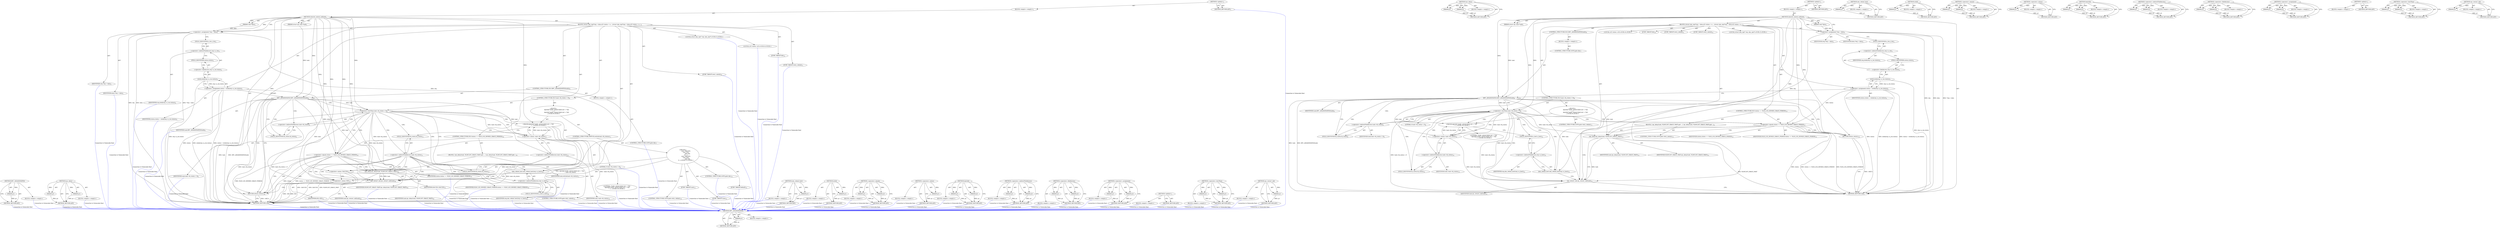 digraph "rpc_restart_call" {
vulnerable_109 [label=<(METHOD,RPC_ASSASSINATED)>];
vulnerable_110 [label=<(PARAM,p1)>];
vulnerable_111 [label=<(BLOCK,&lt;empty&gt;,&lt;empty&gt;)>];
vulnerable_112 [label=<(METHOD_RETURN,ANY)>];
vulnerable_132 [label=<(METHOD,rpc_delay)>];
vulnerable_133 [label=<(PARAM,p1)>];
vulnerable_134 [label=<(PARAM,p2)>];
vulnerable_135 [label=<(BLOCK,&lt;empty&gt;,&lt;empty&gt;)>];
vulnerable_136 [label=<(METHOD_RETURN,ANY)>];
vulnerable_6 [label=<(METHOD,&lt;global&gt;)<SUB>1</SUB>>];
vulnerable_7 [label=<(BLOCK,&lt;empty&gt;,&lt;empty&gt;)<SUB>1</SUB>>];
vulnerable_8 [label=<(METHOD,nlmclnt_unlock_callback)<SUB>1</SUB>>];
vulnerable_9 [label=<(PARAM,struct rpc_task *task)<SUB>1</SUB>>];
vulnerable_10 [label=<(PARAM,void *data)<SUB>1</SUB>>];
vulnerable_11 [label=<(BLOCK,{
	struct nlm_rqst	*req = data;
	u32 status = n...,{
	struct nlm_rqst	*req = data;
	u32 status = n...)<SUB>2</SUB>>];
vulnerable_12 [label="<(LOCAL,struct nlm_rqst* req: nlm_rqst*)<SUB>3</SUB>>"];
vulnerable_13 [label=<(&lt;operator&gt;.assignment,*req = data)<SUB>3</SUB>>];
vulnerable_14 [label=<(IDENTIFIER,req,*req = data)<SUB>3</SUB>>];
vulnerable_15 [label=<(IDENTIFIER,data,*req = data)<SUB>3</SUB>>];
vulnerable_16 [label="<(LOCAL,u32 status: u32)<SUB>4</SUB>>"];
vulnerable_17 [label=<(&lt;operator&gt;.assignment,status = ntohl(req-&gt;a_res.status))<SUB>4</SUB>>];
vulnerable_18 [label=<(IDENTIFIER,status,status = ntohl(req-&gt;a_res.status))<SUB>4</SUB>>];
vulnerable_19 [label=<(ntohl,ntohl(req-&gt;a_res.status))<SUB>4</SUB>>];
vulnerable_20 [label=<(&lt;operator&gt;.fieldAccess,req-&gt;a_res.status)<SUB>4</SUB>>];
vulnerable_21 [label=<(&lt;operator&gt;.indirectFieldAccess,req-&gt;a_res)<SUB>4</SUB>>];
vulnerable_22 [label=<(IDENTIFIER,req,ntohl(req-&gt;a_res.status))<SUB>4</SUB>>];
vulnerable_23 [label=<(FIELD_IDENTIFIER,a_res,a_res)<SUB>4</SUB>>];
vulnerable_24 [label=<(FIELD_IDENTIFIER,status,status)<SUB>4</SUB>>];
vulnerable_25 [label=<(CONTROL_STRUCTURE,IF,if (RPC_ASSASSINATED(task)))<SUB>6</SUB>>];
vulnerable_26 [label=<(RPC_ASSASSINATED,RPC_ASSASSINATED(task))<SUB>6</SUB>>];
vulnerable_27 [label=<(IDENTIFIER,task,RPC_ASSASSINATED(task))<SUB>6</SUB>>];
vulnerable_28 [label=<(BLOCK,&lt;empty&gt;,&lt;empty&gt;)<SUB>7</SUB>>];
vulnerable_29 [label=<(CONTROL_STRUCTURE,GOTO,goto die;)<SUB>7</SUB>>];
vulnerable_30 [label=<(CONTROL_STRUCTURE,IF,if (task-&gt;tk_status &lt; 0))<SUB>9</SUB>>];
vulnerable_31 [label=<(&lt;operator&gt;.lessThan,task-&gt;tk_status &lt; 0)<SUB>9</SUB>>];
vulnerable_32 [label=<(&lt;operator&gt;.indirectFieldAccess,task-&gt;tk_status)<SUB>9</SUB>>];
vulnerable_33 [label=<(IDENTIFIER,task,task-&gt;tk_status &lt; 0)<SUB>9</SUB>>];
vulnerable_34 [label=<(FIELD_IDENTIFIER,tk_status,tk_status)<SUB>9</SUB>>];
vulnerable_35 [label=<(LITERAL,0,task-&gt;tk_status &lt; 0)<SUB>9</SUB>>];
vulnerable_36 [label="<(BLOCK,{
 		dprintk(&quot;lockd: unlock failed (err = %d)\n...,{
 		dprintk(&quot;lockd: unlock failed (err = %d)\n...)<SUB>9</SUB>>"];
vulnerable_37 [label="<(dprintk,dprintk(&quot;lockd: unlock failed (err = %d)\n&quot;, -t...)<SUB>10</SUB>>"];
vulnerable_38 [label="<(LITERAL,&quot;lockd: unlock failed (err = %d)\n&quot;,dprintk(&quot;lockd: unlock failed (err = %d)\n&quot;, -t...)<SUB>10</SUB>>"];
vulnerable_39 [label=<(&lt;operator&gt;.minus,-task-&gt;tk_status)<SUB>10</SUB>>];
vulnerable_40 [label=<(&lt;operator&gt;.indirectFieldAccess,task-&gt;tk_status)<SUB>10</SUB>>];
vulnerable_41 [label=<(IDENTIFIER,task,-task-&gt;tk_status)<SUB>10</SUB>>];
vulnerable_42 [label=<(FIELD_IDENTIFIER,tk_status,tk_status)<SUB>10</SUB>>];
vulnerable_43 [label=<(CONTROL_STRUCTURE,GOTO,goto retry_rebind;)<SUB>11</SUB>>];
vulnerable_44 [label=<(CONTROL_STRUCTURE,IF,if (status == NLM_LCK_DENIED_GRACE_PERIOD))<SUB>13</SUB>>];
vulnerable_45 [label=<(&lt;operator&gt;.equals,status == NLM_LCK_DENIED_GRACE_PERIOD)<SUB>13</SUB>>];
vulnerable_46 [label=<(IDENTIFIER,status,status == NLM_LCK_DENIED_GRACE_PERIOD)<SUB>13</SUB>>];
vulnerable_47 [label=<(IDENTIFIER,NLM_LCK_DENIED_GRACE_PERIOD,status == NLM_LCK_DENIED_GRACE_PERIOD)<SUB>13</SUB>>];
vulnerable_48 [label=<(BLOCK,{
 		rpc_delay(task, NLMCLNT_GRACE_WAIT);
		got...,{
 		rpc_delay(task, NLMCLNT_GRACE_WAIT);
		got...)<SUB>13</SUB>>];
vulnerable_49 [label=<(rpc_delay,rpc_delay(task, NLMCLNT_GRACE_WAIT))<SUB>14</SUB>>];
vulnerable_50 [label=<(IDENTIFIER,task,rpc_delay(task, NLMCLNT_GRACE_WAIT))<SUB>14</SUB>>];
vulnerable_51 [label=<(IDENTIFIER,NLMCLNT_GRACE_WAIT,rpc_delay(task, NLMCLNT_GRACE_WAIT))<SUB>14</SUB>>];
vulnerable_52 [label=<(CONTROL_STRUCTURE,GOTO,goto retry_unlock;)<SUB>15</SUB>>];
vulnerable_53 [label=<(JUMP_TARGET,die)<SUB>19</SUB>>];
vulnerable_54 [label=<(RETURN,return;,return;)<SUB>20</SUB>>];
vulnerable_55 [label=<(JUMP_TARGET,retry_rebind)<SUB>21</SUB>>];
vulnerable_56 [label=<(nlm_rebind_host,nlm_rebind_host(req-&gt;a_host))<SUB>22</SUB>>];
vulnerable_57 [label=<(&lt;operator&gt;.indirectFieldAccess,req-&gt;a_host)<SUB>22</SUB>>];
vulnerable_58 [label=<(IDENTIFIER,req,nlm_rebind_host(req-&gt;a_host))<SUB>22</SUB>>];
vulnerable_59 [label=<(FIELD_IDENTIFIER,a_host,a_host)<SUB>22</SUB>>];
vulnerable_60 [label=<(JUMP_TARGET,retry_unlock)<SUB>23</SUB>>];
vulnerable_61 [label=<(rpc_restart_call,rpc_restart_call(task))<SUB>24</SUB>>];
vulnerable_62 [label=<(IDENTIFIER,task,rpc_restart_call(task))<SUB>24</SUB>>];
vulnerable_63 [label=<(METHOD_RETURN,void)<SUB>1</SUB>>];
vulnerable_65 [label=<(METHOD_RETURN,ANY)<SUB>1</SUB>>];
vulnerable_137 [label=<(METHOD,nlm_rebind_host)>];
vulnerable_138 [label=<(PARAM,p1)>];
vulnerable_139 [label=<(BLOCK,&lt;empty&gt;,&lt;empty&gt;)>];
vulnerable_140 [label=<(METHOD_RETURN,ANY)>];
vulnerable_95 [label=<(METHOD,ntohl)>];
vulnerable_96 [label=<(PARAM,p1)>];
vulnerable_97 [label=<(BLOCK,&lt;empty&gt;,&lt;empty&gt;)>];
vulnerable_98 [label=<(METHOD_RETURN,ANY)>];
vulnerable_127 [label=<(METHOD,&lt;operator&gt;.equals)>];
vulnerable_128 [label=<(PARAM,p1)>];
vulnerable_129 [label=<(PARAM,p2)>];
vulnerable_130 [label=<(BLOCK,&lt;empty&gt;,&lt;empty&gt;)>];
vulnerable_131 [label=<(METHOD_RETURN,ANY)>];
vulnerable_123 [label=<(METHOD,&lt;operator&gt;.minus)>];
vulnerable_124 [label=<(PARAM,p1)>];
vulnerable_125 [label=<(BLOCK,&lt;empty&gt;,&lt;empty&gt;)>];
vulnerable_126 [label=<(METHOD_RETURN,ANY)>];
vulnerable_118 [label=<(METHOD,dprintk)>];
vulnerable_119 [label=<(PARAM,p1)>];
vulnerable_120 [label=<(PARAM,p2)>];
vulnerable_121 [label=<(BLOCK,&lt;empty&gt;,&lt;empty&gt;)>];
vulnerable_122 [label=<(METHOD_RETURN,ANY)>];
vulnerable_104 [label=<(METHOD,&lt;operator&gt;.indirectFieldAccess)>];
vulnerable_105 [label=<(PARAM,p1)>];
vulnerable_106 [label=<(PARAM,p2)>];
vulnerable_107 [label=<(BLOCK,&lt;empty&gt;,&lt;empty&gt;)>];
vulnerable_108 [label=<(METHOD_RETURN,ANY)>];
vulnerable_99 [label=<(METHOD,&lt;operator&gt;.fieldAccess)>];
vulnerable_100 [label=<(PARAM,p1)>];
vulnerable_101 [label=<(PARAM,p2)>];
vulnerable_102 [label=<(BLOCK,&lt;empty&gt;,&lt;empty&gt;)>];
vulnerable_103 [label=<(METHOD_RETURN,ANY)>];
vulnerable_90 [label=<(METHOD,&lt;operator&gt;.assignment)>];
vulnerable_91 [label=<(PARAM,p1)>];
vulnerable_92 [label=<(PARAM,p2)>];
vulnerable_93 [label=<(BLOCK,&lt;empty&gt;,&lt;empty&gt;)>];
vulnerable_94 [label=<(METHOD_RETURN,ANY)>];
vulnerable_84 [label=<(METHOD,&lt;global&gt;)<SUB>1</SUB>>];
vulnerable_85 [label=<(BLOCK,&lt;empty&gt;,&lt;empty&gt;)>];
vulnerable_86 [label=<(METHOD_RETURN,ANY)>];
vulnerable_113 [label=<(METHOD,&lt;operator&gt;.lessThan)>];
vulnerable_114 [label=<(PARAM,p1)>];
vulnerable_115 [label=<(PARAM,p2)>];
vulnerable_116 [label=<(BLOCK,&lt;empty&gt;,&lt;empty&gt;)>];
vulnerable_117 [label=<(METHOD_RETURN,ANY)>];
vulnerable_141 [label=<(METHOD,rpc_restart_call)>];
vulnerable_142 [label=<(PARAM,p1)>];
vulnerable_143 [label=<(BLOCK,&lt;empty&gt;,&lt;empty&gt;)>];
vulnerable_144 [label=<(METHOD_RETURN,ANY)>];
fixed_122 [label=<(METHOD,RPC_ASSASSINATED)>];
fixed_123 [label=<(PARAM,p1)>];
fixed_124 [label=<(BLOCK,&lt;empty&gt;,&lt;empty&gt;)>];
fixed_125 [label=<(METHOD_RETURN,ANY)>];
fixed_145 [label=<(METHOD,rpc_delay)>];
fixed_146 [label=<(PARAM,p1)>];
fixed_147 [label=<(PARAM,p2)>];
fixed_148 [label=<(BLOCK,&lt;empty&gt;,&lt;empty&gt;)>];
fixed_149 [label=<(METHOD_RETURN,ANY)>];
fixed_6 [label=<(METHOD,&lt;global&gt;)<SUB>1</SUB>>];
fixed_7 [label=<(BLOCK,&lt;empty&gt;,&lt;empty&gt;)<SUB>1</SUB>>];
fixed_8 [label=<(METHOD,nlmclnt_unlock_callback)<SUB>1</SUB>>];
fixed_9 [label=<(PARAM,struct rpc_task *task)<SUB>1</SUB>>];
fixed_10 [label=<(PARAM,void *data)<SUB>1</SUB>>];
fixed_11 [label=<(BLOCK,{
	struct nlm_rqst	*req = data;
	u32 status = n...,{
	struct nlm_rqst	*req = data;
	u32 status = n...)<SUB>2</SUB>>];
fixed_12 [label="<(LOCAL,struct nlm_rqst* req: nlm_rqst*)<SUB>3</SUB>>"];
fixed_13 [label=<(&lt;operator&gt;.assignment,*req = data)<SUB>3</SUB>>];
fixed_14 [label=<(IDENTIFIER,req,*req = data)<SUB>3</SUB>>];
fixed_15 [label=<(IDENTIFIER,data,*req = data)<SUB>3</SUB>>];
fixed_16 [label="<(LOCAL,u32 status: u32)<SUB>4</SUB>>"];
fixed_17 [label=<(&lt;operator&gt;.assignment,status = ntohl(req-&gt;a_res.status))<SUB>4</SUB>>];
fixed_18 [label=<(IDENTIFIER,status,status = ntohl(req-&gt;a_res.status))<SUB>4</SUB>>];
fixed_19 [label=<(ntohl,ntohl(req-&gt;a_res.status))<SUB>4</SUB>>];
fixed_20 [label=<(&lt;operator&gt;.fieldAccess,req-&gt;a_res.status)<SUB>4</SUB>>];
fixed_21 [label=<(&lt;operator&gt;.indirectFieldAccess,req-&gt;a_res)<SUB>4</SUB>>];
fixed_22 [label=<(IDENTIFIER,req,ntohl(req-&gt;a_res.status))<SUB>4</SUB>>];
fixed_23 [label=<(FIELD_IDENTIFIER,a_res,a_res)<SUB>4</SUB>>];
fixed_24 [label=<(FIELD_IDENTIFIER,status,status)<SUB>4</SUB>>];
fixed_25 [label=<(CONTROL_STRUCTURE,IF,if (RPC_ASSASSINATED(task)))<SUB>6</SUB>>];
fixed_26 [label=<(RPC_ASSASSINATED,RPC_ASSASSINATED(task))<SUB>6</SUB>>];
fixed_27 [label=<(IDENTIFIER,task,RPC_ASSASSINATED(task))<SUB>6</SUB>>];
fixed_28 [label=<(BLOCK,&lt;empty&gt;,&lt;empty&gt;)<SUB>7</SUB>>];
fixed_29 [label=<(CONTROL_STRUCTURE,GOTO,goto die;)<SUB>7</SUB>>];
fixed_30 [label=<(CONTROL_STRUCTURE,IF,if (task-&gt;tk_status &lt; 0))<SUB>9</SUB>>];
fixed_31 [label=<(&lt;operator&gt;.lessThan,task-&gt;tk_status &lt; 0)<SUB>9</SUB>>];
fixed_32 [label=<(&lt;operator&gt;.indirectFieldAccess,task-&gt;tk_status)<SUB>9</SUB>>];
fixed_33 [label=<(IDENTIFIER,task,task-&gt;tk_status &lt; 0)<SUB>9</SUB>>];
fixed_34 [label=<(FIELD_IDENTIFIER,tk_status,tk_status)<SUB>9</SUB>>];
fixed_35 [label=<(LITERAL,0,task-&gt;tk_status &lt; 0)<SUB>9</SUB>>];
fixed_36 [label="<(BLOCK,{
 		dprintk(&quot;lockd: unlock failed (err = %d)\n...,{
 		dprintk(&quot;lockd: unlock failed (err = %d)\n...)<SUB>9</SUB>>"];
fixed_37 [label="<(dprintk,dprintk(&quot;lockd: unlock failed (err = %d)\n&quot;, -t...)<SUB>10</SUB>>"];
fixed_38 [label="<(LITERAL,&quot;lockd: unlock failed (err = %d)\n&quot;,dprintk(&quot;lockd: unlock failed (err = %d)\n&quot;, -t...)<SUB>10</SUB>>"];
fixed_39 [label=<(&lt;operator&gt;.minus,-task-&gt;tk_status)<SUB>10</SUB>>];
fixed_40 [label=<(&lt;operator&gt;.indirectFieldAccess,task-&gt;tk_status)<SUB>10</SUB>>];
fixed_41 [label=<(IDENTIFIER,task,-task-&gt;tk_status)<SUB>10</SUB>>];
fixed_42 [label=<(FIELD_IDENTIFIER,tk_status,tk_status)<SUB>10</SUB>>];
fixed_43 [label=<(CONTROL_STRUCTURE,SWITCH,switch(task-&gt;tk_status))<SUB>11</SUB>>];
fixed_44 [label=<(&lt;operator&gt;.indirectFieldAccess,task-&gt;tk_status)<SUB>11</SUB>>];
fixed_45 [label=<(IDENTIFIER,task,switch(task-&gt;tk_status))<SUB>11</SUB>>];
fixed_46 [label=<(FIELD_IDENTIFIER,tk_status,tk_status)<SUB>11</SUB>>];
fixed_47 [label="<(BLOCK,{
		case -EACCES:
		case -EIO:
			goto die;
		d...,{
		case -EACCES:
		case -EIO:
			goto die;
		d...)<SUB>11</SUB>>"];
fixed_48 [label=<(JUMP_TARGET,case)<SUB>12</SUB>>];
fixed_49 [label=<(&lt;operator&gt;.minus,-EACCES)<SUB>12</SUB>>];
fixed_50 [label=<(IDENTIFIER,EACCES,-EACCES)<SUB>12</SUB>>];
fixed_51 [label=<(JUMP_TARGET,case)<SUB>13</SUB>>];
fixed_52 [label=<(&lt;operator&gt;.minus,-EIO)<SUB>13</SUB>>];
fixed_53 [label=<(IDENTIFIER,EIO,-EIO)<SUB>13</SUB>>];
fixed_54 [label=<(CONTROL_STRUCTURE,GOTO,goto die;)<SUB>14</SUB>>];
fixed_55 [label=<(JUMP_TARGET,default)<SUB>15</SUB>>];
fixed_56 [label=<(CONTROL_STRUCTURE,GOTO,goto retry_rebind;)<SUB>16</SUB>>];
fixed_57 [label=<(CONTROL_STRUCTURE,IF,if (status == NLM_LCK_DENIED_GRACE_PERIOD))<SUB>19</SUB>>];
fixed_58 [label=<(&lt;operator&gt;.equals,status == NLM_LCK_DENIED_GRACE_PERIOD)<SUB>19</SUB>>];
fixed_59 [label=<(IDENTIFIER,status,status == NLM_LCK_DENIED_GRACE_PERIOD)<SUB>19</SUB>>];
fixed_60 [label=<(IDENTIFIER,NLM_LCK_DENIED_GRACE_PERIOD,status == NLM_LCK_DENIED_GRACE_PERIOD)<SUB>19</SUB>>];
fixed_61 [label=<(BLOCK,{
 		rpc_delay(task, NLMCLNT_GRACE_WAIT);
		got...,{
 		rpc_delay(task, NLMCLNT_GRACE_WAIT);
		got...)<SUB>19</SUB>>];
fixed_62 [label=<(rpc_delay,rpc_delay(task, NLMCLNT_GRACE_WAIT))<SUB>20</SUB>>];
fixed_63 [label=<(IDENTIFIER,task,rpc_delay(task, NLMCLNT_GRACE_WAIT))<SUB>20</SUB>>];
fixed_64 [label=<(IDENTIFIER,NLMCLNT_GRACE_WAIT,rpc_delay(task, NLMCLNT_GRACE_WAIT))<SUB>20</SUB>>];
fixed_65 [label=<(CONTROL_STRUCTURE,GOTO,goto retry_unlock;)<SUB>21</SUB>>];
fixed_66 [label=<(JUMP_TARGET,die)<SUB>25</SUB>>];
fixed_67 [label=<(RETURN,return;,return;)<SUB>26</SUB>>];
fixed_68 [label=<(JUMP_TARGET,retry_rebind)<SUB>27</SUB>>];
fixed_69 [label=<(nlm_rebind_host,nlm_rebind_host(req-&gt;a_host))<SUB>28</SUB>>];
fixed_70 [label=<(&lt;operator&gt;.indirectFieldAccess,req-&gt;a_host)<SUB>28</SUB>>];
fixed_71 [label=<(IDENTIFIER,req,nlm_rebind_host(req-&gt;a_host))<SUB>28</SUB>>];
fixed_72 [label=<(FIELD_IDENTIFIER,a_host,a_host)<SUB>28</SUB>>];
fixed_73 [label=<(JUMP_TARGET,retry_unlock)<SUB>29</SUB>>];
fixed_74 [label=<(rpc_restart_call,rpc_restart_call(task))<SUB>30</SUB>>];
fixed_75 [label=<(IDENTIFIER,task,rpc_restart_call(task))<SUB>30</SUB>>];
fixed_76 [label=<(METHOD_RETURN,void)<SUB>1</SUB>>];
fixed_78 [label=<(METHOD_RETURN,ANY)<SUB>1</SUB>>];
fixed_150 [label=<(METHOD,nlm_rebind_host)>];
fixed_151 [label=<(PARAM,p1)>];
fixed_152 [label=<(BLOCK,&lt;empty&gt;,&lt;empty&gt;)>];
fixed_153 [label=<(METHOD_RETURN,ANY)>];
fixed_108 [label=<(METHOD,ntohl)>];
fixed_109 [label=<(PARAM,p1)>];
fixed_110 [label=<(BLOCK,&lt;empty&gt;,&lt;empty&gt;)>];
fixed_111 [label=<(METHOD_RETURN,ANY)>];
fixed_140 [label=<(METHOD,&lt;operator&gt;.equals)>];
fixed_141 [label=<(PARAM,p1)>];
fixed_142 [label=<(PARAM,p2)>];
fixed_143 [label=<(BLOCK,&lt;empty&gt;,&lt;empty&gt;)>];
fixed_144 [label=<(METHOD_RETURN,ANY)>];
fixed_136 [label=<(METHOD,&lt;operator&gt;.minus)>];
fixed_137 [label=<(PARAM,p1)>];
fixed_138 [label=<(BLOCK,&lt;empty&gt;,&lt;empty&gt;)>];
fixed_139 [label=<(METHOD_RETURN,ANY)>];
fixed_131 [label=<(METHOD,dprintk)>];
fixed_132 [label=<(PARAM,p1)>];
fixed_133 [label=<(PARAM,p2)>];
fixed_134 [label=<(BLOCK,&lt;empty&gt;,&lt;empty&gt;)>];
fixed_135 [label=<(METHOD_RETURN,ANY)>];
fixed_117 [label=<(METHOD,&lt;operator&gt;.indirectFieldAccess)>];
fixed_118 [label=<(PARAM,p1)>];
fixed_119 [label=<(PARAM,p2)>];
fixed_120 [label=<(BLOCK,&lt;empty&gt;,&lt;empty&gt;)>];
fixed_121 [label=<(METHOD_RETURN,ANY)>];
fixed_112 [label=<(METHOD,&lt;operator&gt;.fieldAccess)>];
fixed_113 [label=<(PARAM,p1)>];
fixed_114 [label=<(PARAM,p2)>];
fixed_115 [label=<(BLOCK,&lt;empty&gt;,&lt;empty&gt;)>];
fixed_116 [label=<(METHOD_RETURN,ANY)>];
fixed_103 [label=<(METHOD,&lt;operator&gt;.assignment)>];
fixed_104 [label=<(PARAM,p1)>];
fixed_105 [label=<(PARAM,p2)>];
fixed_106 [label=<(BLOCK,&lt;empty&gt;,&lt;empty&gt;)>];
fixed_107 [label=<(METHOD_RETURN,ANY)>];
fixed_97 [label=<(METHOD,&lt;global&gt;)<SUB>1</SUB>>];
fixed_98 [label=<(BLOCK,&lt;empty&gt;,&lt;empty&gt;)>];
fixed_99 [label=<(METHOD_RETURN,ANY)>];
fixed_126 [label=<(METHOD,&lt;operator&gt;.lessThan)>];
fixed_127 [label=<(PARAM,p1)>];
fixed_128 [label=<(PARAM,p2)>];
fixed_129 [label=<(BLOCK,&lt;empty&gt;,&lt;empty&gt;)>];
fixed_130 [label=<(METHOD_RETURN,ANY)>];
fixed_154 [label=<(METHOD,rpc_restart_call)>];
fixed_155 [label=<(PARAM,p1)>];
fixed_156 [label=<(BLOCK,&lt;empty&gt;,&lt;empty&gt;)>];
fixed_157 [label=<(METHOD_RETURN,ANY)>];
vulnerable_109 -> vulnerable_110  [key=0, label="AST: "];
vulnerable_109 -> vulnerable_110  [key=1, label="DDG: "];
vulnerable_109 -> vulnerable_111  [key=0, label="AST: "];
vulnerable_109 -> vulnerable_112  [key=0, label="AST: "];
vulnerable_109 -> vulnerable_112  [key=1, label="CFG: "];
vulnerable_110 -> vulnerable_112  [key=0, label="DDG: p1"];
vulnerable_132 -> vulnerable_133  [key=0, label="AST: "];
vulnerable_132 -> vulnerable_133  [key=1, label="DDG: "];
vulnerable_132 -> vulnerable_135  [key=0, label="AST: "];
vulnerable_132 -> vulnerable_134  [key=0, label="AST: "];
vulnerable_132 -> vulnerable_134  [key=1, label="DDG: "];
vulnerable_132 -> vulnerable_136  [key=0, label="AST: "];
vulnerable_132 -> vulnerable_136  [key=1, label="CFG: "];
vulnerable_133 -> vulnerable_136  [key=0, label="DDG: p1"];
vulnerable_134 -> vulnerable_136  [key=0, label="DDG: p2"];
vulnerable_6 -> vulnerable_7  [key=0, label="AST: "];
vulnerable_6 -> vulnerable_65  [key=0, label="AST: "];
vulnerable_6 -> vulnerable_65  [key=1, label="CFG: "];
vulnerable_7 -> vulnerable_8  [key=0, label="AST: "];
vulnerable_8 -> vulnerable_9  [key=0, label="AST: "];
vulnerable_8 -> vulnerable_9  [key=1, label="DDG: "];
vulnerable_8 -> vulnerable_10  [key=0, label="AST: "];
vulnerable_8 -> vulnerable_10  [key=1, label="DDG: "];
vulnerable_8 -> vulnerable_11  [key=0, label="AST: "];
vulnerable_8 -> vulnerable_63  [key=0, label="AST: "];
vulnerable_8 -> vulnerable_13  [key=0, label="CFG: "];
vulnerable_8 -> vulnerable_13  [key=1, label="DDG: "];
vulnerable_8 -> vulnerable_54  [key=0, label="DDG: "];
vulnerable_8 -> vulnerable_61  [key=0, label="DDG: "];
vulnerable_8 -> vulnerable_26  [key=0, label="DDG: "];
vulnerable_8 -> vulnerable_31  [key=0, label="DDG: "];
vulnerable_8 -> vulnerable_45  [key=0, label="DDG: "];
vulnerable_8 -> vulnerable_37  [key=0, label="DDG: "];
vulnerable_8 -> vulnerable_49  [key=0, label="DDG: "];
vulnerable_9 -> vulnerable_26  [key=0, label="DDG: task"];
vulnerable_10 -> vulnerable_13  [key=0, label="DDG: data"];
vulnerable_11 -> vulnerable_12  [key=0, label="AST: "];
vulnerable_11 -> vulnerable_13  [key=0, label="AST: "];
vulnerable_11 -> vulnerable_16  [key=0, label="AST: "];
vulnerable_11 -> vulnerable_17  [key=0, label="AST: "];
vulnerable_11 -> vulnerable_25  [key=0, label="AST: "];
vulnerable_11 -> vulnerable_30  [key=0, label="AST: "];
vulnerable_11 -> vulnerable_44  [key=0, label="AST: "];
vulnerable_11 -> vulnerable_53  [key=0, label="AST: "];
vulnerable_11 -> vulnerable_54  [key=0, label="AST: "];
vulnerable_11 -> vulnerable_55  [key=0, label="AST: "];
vulnerable_11 -> vulnerable_56  [key=0, label="AST: "];
vulnerable_11 -> vulnerable_60  [key=0, label="AST: "];
vulnerable_11 -> vulnerable_61  [key=0, label="AST: "];
vulnerable_13 -> vulnerable_14  [key=0, label="AST: "];
vulnerable_13 -> vulnerable_15  [key=0, label="AST: "];
vulnerable_13 -> vulnerable_23  [key=0, label="CFG: "];
vulnerable_13 -> vulnerable_63  [key=0, label="DDG: req"];
vulnerable_13 -> vulnerable_63  [key=1, label="DDG: data"];
vulnerable_13 -> vulnerable_63  [key=2, label="DDG: *req = data"];
vulnerable_13 -> vulnerable_56  [key=0, label="DDG: req"];
vulnerable_17 -> vulnerable_18  [key=0, label="AST: "];
vulnerable_17 -> vulnerable_19  [key=0, label="AST: "];
vulnerable_17 -> vulnerable_26  [key=0, label="CFG: "];
vulnerable_17 -> vulnerable_63  [key=0, label="DDG: status"];
vulnerable_17 -> vulnerable_63  [key=1, label="DDG: ntohl(req-&gt;a_res.status)"];
vulnerable_17 -> vulnerable_63  [key=2, label="DDG: status = ntohl(req-&gt;a_res.status)"];
vulnerable_17 -> vulnerable_45  [key=0, label="DDG: status"];
vulnerable_19 -> vulnerable_20  [key=0, label="AST: "];
vulnerable_19 -> vulnerable_17  [key=0, label="CFG: "];
vulnerable_19 -> vulnerable_17  [key=1, label="DDG: req-&gt;a_res.status"];
vulnerable_19 -> vulnerable_63  [key=0, label="DDG: req-&gt;a_res.status"];
vulnerable_20 -> vulnerable_21  [key=0, label="AST: "];
vulnerable_20 -> vulnerable_24  [key=0, label="AST: "];
vulnerable_20 -> vulnerable_19  [key=0, label="CFG: "];
vulnerable_21 -> vulnerable_22  [key=0, label="AST: "];
vulnerable_21 -> vulnerable_23  [key=0, label="AST: "];
vulnerable_21 -> vulnerable_24  [key=0, label="CFG: "];
vulnerable_23 -> vulnerable_21  [key=0, label="CFG: "];
vulnerable_24 -> vulnerable_20  [key=0, label="CFG: "];
vulnerable_25 -> vulnerable_26  [key=0, label="AST: "];
vulnerable_25 -> vulnerable_28  [key=0, label="AST: "];
vulnerable_26 -> vulnerable_27  [key=0, label="AST: "];
vulnerable_26 -> vulnerable_54  [key=0, label="CFG: "];
vulnerable_26 -> vulnerable_54  [key=1, label="CDG: "];
vulnerable_26 -> vulnerable_34  [key=0, label="CFG: "];
vulnerable_26 -> vulnerable_34  [key=1, label="CDG: "];
vulnerable_26 -> vulnerable_63  [key=0, label="DDG: task"];
vulnerable_26 -> vulnerable_63  [key=1, label="DDG: RPC_ASSASSINATED(task)"];
vulnerable_26 -> vulnerable_61  [key=0, label="DDG: task"];
vulnerable_26 -> vulnerable_31  [key=0, label="DDG: task"];
vulnerable_26 -> vulnerable_31  [key=1, label="CDG: "];
vulnerable_26 -> vulnerable_49  [key=0, label="DDG: task"];
vulnerable_26 -> vulnerable_39  [key=0, label="DDG: task"];
vulnerable_26 -> vulnerable_32  [key=0, label="CDG: "];
vulnerable_28 -> vulnerable_29  [key=0, label="AST: "];
vulnerable_30 -> vulnerable_31  [key=0, label="AST: "];
vulnerable_30 -> vulnerable_36  [key=0, label="AST: "];
vulnerable_31 -> vulnerable_32  [key=0, label="AST: "];
vulnerable_31 -> vulnerable_35  [key=0, label="AST: "];
vulnerable_31 -> vulnerable_42  [key=0, label="CFG: "];
vulnerable_31 -> vulnerable_42  [key=1, label="CDG: "];
vulnerable_31 -> vulnerable_45  [key=0, label="CFG: "];
vulnerable_31 -> vulnerable_45  [key=1, label="CDG: "];
vulnerable_31 -> vulnerable_63  [key=0, label="DDG: task-&gt;tk_status"];
vulnerable_31 -> vulnerable_63  [key=1, label="DDG: task-&gt;tk_status &lt; 0"];
vulnerable_31 -> vulnerable_61  [key=0, label="DDG: task-&gt;tk_status"];
vulnerable_31 -> vulnerable_61  [key=1, label="CDG: "];
vulnerable_31 -> vulnerable_49  [key=0, label="DDG: task-&gt;tk_status"];
vulnerable_31 -> vulnerable_39  [key=0, label="DDG: task-&gt;tk_status"];
vulnerable_31 -> vulnerable_39  [key=1, label="CDG: "];
vulnerable_31 -> vulnerable_57  [key=0, label="CDG: "];
vulnerable_31 -> vulnerable_37  [key=0, label="CDG: "];
vulnerable_31 -> vulnerable_56  [key=0, label="CDG: "];
vulnerable_31 -> vulnerable_40  [key=0, label="CDG: "];
vulnerable_31 -> vulnerable_59  [key=0, label="CDG: "];
vulnerable_32 -> vulnerable_33  [key=0, label="AST: "];
vulnerable_32 -> vulnerable_34  [key=0, label="AST: "];
vulnerable_32 -> vulnerable_31  [key=0, label="CFG: "];
vulnerable_34 -> vulnerable_32  [key=0, label="CFG: "];
vulnerable_36 -> vulnerable_37  [key=0, label="AST: "];
vulnerable_36 -> vulnerable_43  [key=0, label="AST: "];
vulnerable_37 -> vulnerable_38  [key=0, label="AST: "];
vulnerable_37 -> vulnerable_39  [key=0, label="AST: "];
vulnerable_37 -> vulnerable_59  [key=0, label="CFG: "];
vulnerable_39 -> vulnerable_40  [key=0, label="AST: "];
vulnerable_39 -> vulnerable_37  [key=0, label="CFG: "];
vulnerable_39 -> vulnerable_37  [key=1, label="DDG: task-&gt;tk_status"];
vulnerable_39 -> vulnerable_61  [key=0, label="DDG: task-&gt;tk_status"];
vulnerable_40 -> vulnerable_41  [key=0, label="AST: "];
vulnerable_40 -> vulnerable_42  [key=0, label="AST: "];
vulnerable_40 -> vulnerable_39  [key=0, label="CFG: "];
vulnerable_42 -> vulnerable_40  [key=0, label="CFG: "];
vulnerable_44 -> vulnerable_45  [key=0, label="AST: "];
vulnerable_44 -> vulnerable_48  [key=0, label="AST: "];
vulnerable_45 -> vulnerable_46  [key=0, label="AST: "];
vulnerable_45 -> vulnerable_47  [key=0, label="AST: "];
vulnerable_45 -> vulnerable_49  [key=0, label="CFG: "];
vulnerable_45 -> vulnerable_49  [key=1, label="CDG: "];
vulnerable_45 -> vulnerable_54  [key=0, label="CFG: "];
vulnerable_45 -> vulnerable_54  [key=1, label="CDG: "];
vulnerable_45 -> vulnerable_63  [key=0, label="DDG: status"];
vulnerable_45 -> vulnerable_63  [key=1, label="DDG: status == NLM_LCK_DENIED_GRACE_PERIOD"];
vulnerable_45 -> vulnerable_63  [key=2, label="DDG: NLM_LCK_DENIED_GRACE_PERIOD"];
vulnerable_45 -> vulnerable_61  [key=0, label="CDG: "];
vulnerable_48 -> vulnerable_49  [key=0, label="AST: "];
vulnerable_48 -> vulnerable_52  [key=0, label="AST: "];
vulnerable_49 -> vulnerable_50  [key=0, label="AST: "];
vulnerable_49 -> vulnerable_51  [key=0, label="AST: "];
vulnerable_49 -> vulnerable_61  [key=0, label="CFG: "];
vulnerable_49 -> vulnerable_61  [key=1, label="DDG: task"];
vulnerable_49 -> vulnerable_63  [key=0, label="DDG: NLMCLNT_GRACE_WAIT"];
vulnerable_54 -> vulnerable_63  [key=0, label="CFG: "];
vulnerable_54 -> vulnerable_63  [key=1, label="DDG: &lt;RET&gt;"];
vulnerable_56 -> vulnerable_57  [key=0, label="AST: "];
vulnerable_56 -> vulnerable_61  [key=0, label="CFG: "];
vulnerable_57 -> vulnerable_58  [key=0, label="AST: "];
vulnerable_57 -> vulnerable_59  [key=0, label="AST: "];
vulnerable_57 -> vulnerable_56  [key=0, label="CFG: "];
vulnerable_59 -> vulnerable_57  [key=0, label="CFG: "];
vulnerable_61 -> vulnerable_62  [key=0, label="AST: "];
vulnerable_61 -> vulnerable_63  [key=0, label="CFG: "];
vulnerable_137 -> vulnerable_138  [key=0, label="AST: "];
vulnerable_137 -> vulnerable_138  [key=1, label="DDG: "];
vulnerable_137 -> vulnerable_139  [key=0, label="AST: "];
vulnerable_137 -> vulnerable_140  [key=0, label="AST: "];
vulnerable_137 -> vulnerable_140  [key=1, label="CFG: "];
vulnerable_138 -> vulnerable_140  [key=0, label="DDG: p1"];
vulnerable_95 -> vulnerable_96  [key=0, label="AST: "];
vulnerable_95 -> vulnerable_96  [key=1, label="DDG: "];
vulnerable_95 -> vulnerable_97  [key=0, label="AST: "];
vulnerable_95 -> vulnerable_98  [key=0, label="AST: "];
vulnerable_95 -> vulnerable_98  [key=1, label="CFG: "];
vulnerable_96 -> vulnerable_98  [key=0, label="DDG: p1"];
vulnerable_127 -> vulnerable_128  [key=0, label="AST: "];
vulnerable_127 -> vulnerable_128  [key=1, label="DDG: "];
vulnerable_127 -> vulnerable_130  [key=0, label="AST: "];
vulnerable_127 -> vulnerable_129  [key=0, label="AST: "];
vulnerable_127 -> vulnerable_129  [key=1, label="DDG: "];
vulnerable_127 -> vulnerable_131  [key=0, label="AST: "];
vulnerable_127 -> vulnerable_131  [key=1, label="CFG: "];
vulnerable_128 -> vulnerable_131  [key=0, label="DDG: p1"];
vulnerable_129 -> vulnerable_131  [key=0, label="DDG: p2"];
vulnerable_123 -> vulnerable_124  [key=0, label="AST: "];
vulnerable_123 -> vulnerable_124  [key=1, label="DDG: "];
vulnerable_123 -> vulnerable_125  [key=0, label="AST: "];
vulnerable_123 -> vulnerable_126  [key=0, label="AST: "];
vulnerable_123 -> vulnerable_126  [key=1, label="CFG: "];
vulnerable_124 -> vulnerable_126  [key=0, label="DDG: p1"];
vulnerable_118 -> vulnerable_119  [key=0, label="AST: "];
vulnerable_118 -> vulnerable_119  [key=1, label="DDG: "];
vulnerable_118 -> vulnerable_121  [key=0, label="AST: "];
vulnerable_118 -> vulnerable_120  [key=0, label="AST: "];
vulnerable_118 -> vulnerable_120  [key=1, label="DDG: "];
vulnerable_118 -> vulnerable_122  [key=0, label="AST: "];
vulnerable_118 -> vulnerable_122  [key=1, label="CFG: "];
vulnerable_119 -> vulnerable_122  [key=0, label="DDG: p1"];
vulnerable_120 -> vulnerable_122  [key=0, label="DDG: p2"];
vulnerable_104 -> vulnerable_105  [key=0, label="AST: "];
vulnerable_104 -> vulnerable_105  [key=1, label="DDG: "];
vulnerable_104 -> vulnerable_107  [key=0, label="AST: "];
vulnerable_104 -> vulnerable_106  [key=0, label="AST: "];
vulnerable_104 -> vulnerable_106  [key=1, label="DDG: "];
vulnerable_104 -> vulnerable_108  [key=0, label="AST: "];
vulnerable_104 -> vulnerable_108  [key=1, label="CFG: "];
vulnerable_105 -> vulnerable_108  [key=0, label="DDG: p1"];
vulnerable_106 -> vulnerable_108  [key=0, label="DDG: p2"];
vulnerable_99 -> vulnerable_100  [key=0, label="AST: "];
vulnerable_99 -> vulnerable_100  [key=1, label="DDG: "];
vulnerable_99 -> vulnerable_102  [key=0, label="AST: "];
vulnerable_99 -> vulnerable_101  [key=0, label="AST: "];
vulnerable_99 -> vulnerable_101  [key=1, label="DDG: "];
vulnerable_99 -> vulnerable_103  [key=0, label="AST: "];
vulnerable_99 -> vulnerable_103  [key=1, label="CFG: "];
vulnerable_100 -> vulnerable_103  [key=0, label="DDG: p1"];
vulnerable_101 -> vulnerable_103  [key=0, label="DDG: p2"];
vulnerable_90 -> vulnerable_91  [key=0, label="AST: "];
vulnerable_90 -> vulnerable_91  [key=1, label="DDG: "];
vulnerable_90 -> vulnerable_93  [key=0, label="AST: "];
vulnerable_90 -> vulnerable_92  [key=0, label="AST: "];
vulnerable_90 -> vulnerable_92  [key=1, label="DDG: "];
vulnerable_90 -> vulnerable_94  [key=0, label="AST: "];
vulnerable_90 -> vulnerable_94  [key=1, label="CFG: "];
vulnerable_91 -> vulnerable_94  [key=0, label="DDG: p1"];
vulnerable_92 -> vulnerable_94  [key=0, label="DDG: p2"];
vulnerable_84 -> vulnerable_85  [key=0, label="AST: "];
vulnerable_84 -> vulnerable_86  [key=0, label="AST: "];
vulnerable_84 -> vulnerable_86  [key=1, label="CFG: "];
vulnerable_113 -> vulnerable_114  [key=0, label="AST: "];
vulnerable_113 -> vulnerable_114  [key=1, label="DDG: "];
vulnerable_113 -> vulnerable_116  [key=0, label="AST: "];
vulnerable_113 -> vulnerable_115  [key=0, label="AST: "];
vulnerable_113 -> vulnerable_115  [key=1, label="DDG: "];
vulnerable_113 -> vulnerable_117  [key=0, label="AST: "];
vulnerable_113 -> vulnerable_117  [key=1, label="CFG: "];
vulnerable_114 -> vulnerable_117  [key=0, label="DDG: p1"];
vulnerable_115 -> vulnerable_117  [key=0, label="DDG: p2"];
vulnerable_141 -> vulnerable_142  [key=0, label="AST: "];
vulnerable_141 -> vulnerable_142  [key=1, label="DDG: "];
vulnerable_141 -> vulnerable_143  [key=0, label="AST: "];
vulnerable_141 -> vulnerable_144  [key=0, label="AST: "];
vulnerable_141 -> vulnerable_144  [key=1, label="CFG: "];
vulnerable_142 -> vulnerable_144  [key=0, label="DDG: p1"];
fixed_122 -> fixed_123  [key=0, label="AST: "];
fixed_122 -> fixed_123  [key=1, label="DDG: "];
fixed_122 -> fixed_124  [key=0, label="AST: "];
fixed_122 -> fixed_125  [key=0, label="AST: "];
fixed_122 -> fixed_125  [key=1, label="CFG: "];
fixed_123 -> fixed_125  [key=0, label="DDG: p1"];
fixed_124 -> vulnerable_109  [color=blue, key=0, label="Connection to Vulnerable Root", penwidth="2.0", style=dashed];
fixed_125 -> vulnerable_109  [color=blue, key=0, label="Connection to Vulnerable Root", penwidth="2.0", style=dashed];
fixed_145 -> fixed_146  [key=0, label="AST: "];
fixed_145 -> fixed_146  [key=1, label="DDG: "];
fixed_145 -> fixed_148  [key=0, label="AST: "];
fixed_145 -> fixed_147  [key=0, label="AST: "];
fixed_145 -> fixed_147  [key=1, label="DDG: "];
fixed_145 -> fixed_149  [key=0, label="AST: "];
fixed_145 -> fixed_149  [key=1, label="CFG: "];
fixed_146 -> fixed_149  [key=0, label="DDG: p1"];
fixed_147 -> fixed_149  [key=0, label="DDG: p2"];
fixed_148 -> vulnerable_109  [color=blue, key=0, label="Connection to Vulnerable Root", penwidth="2.0", style=dashed];
fixed_149 -> vulnerable_109  [color=blue, key=0, label="Connection to Vulnerable Root", penwidth="2.0", style=dashed];
fixed_6 -> fixed_7  [key=0, label="AST: "];
fixed_6 -> fixed_78  [key=0, label="AST: "];
fixed_6 -> fixed_78  [key=1, label="CFG: "];
fixed_7 -> fixed_8  [key=0, label="AST: "];
fixed_8 -> fixed_9  [key=0, label="AST: "];
fixed_8 -> fixed_9  [key=1, label="DDG: "];
fixed_8 -> fixed_10  [key=0, label="AST: "];
fixed_8 -> fixed_10  [key=1, label="DDG: "];
fixed_8 -> fixed_11  [key=0, label="AST: "];
fixed_8 -> fixed_76  [key=0, label="AST: "];
fixed_8 -> fixed_13  [key=0, label="CFG: "];
fixed_8 -> fixed_13  [key=1, label="DDG: "];
fixed_8 -> fixed_67  [key=0, label="DDG: "];
fixed_8 -> fixed_74  [key=0, label="DDG: "];
fixed_8 -> fixed_26  [key=0, label="DDG: "];
fixed_8 -> fixed_31  [key=0, label="DDG: "];
fixed_8 -> fixed_58  [key=0, label="DDG: "];
fixed_8 -> fixed_37  [key=0, label="DDG: "];
fixed_8 -> fixed_62  [key=0, label="DDG: "];
fixed_8 -> fixed_49  [key=0, label="DDG: "];
fixed_8 -> fixed_52  [key=0, label="DDG: "];
fixed_9 -> fixed_26  [key=0, label="DDG: task"];
fixed_10 -> fixed_13  [key=0, label="DDG: data"];
fixed_11 -> fixed_12  [key=0, label="AST: "];
fixed_11 -> fixed_13  [key=0, label="AST: "];
fixed_11 -> fixed_16  [key=0, label="AST: "];
fixed_11 -> fixed_17  [key=0, label="AST: "];
fixed_11 -> fixed_25  [key=0, label="AST: "];
fixed_11 -> fixed_30  [key=0, label="AST: "];
fixed_11 -> fixed_57  [key=0, label="AST: "];
fixed_11 -> fixed_66  [key=0, label="AST: "];
fixed_11 -> fixed_67  [key=0, label="AST: "];
fixed_11 -> fixed_68  [key=0, label="AST: "];
fixed_11 -> fixed_69  [key=0, label="AST: "];
fixed_11 -> fixed_73  [key=0, label="AST: "];
fixed_11 -> fixed_74  [key=0, label="AST: "];
fixed_12 -> vulnerable_109  [color=blue, key=0, label="Connection to Vulnerable Root", penwidth="2.0", style=dashed];
fixed_13 -> fixed_14  [key=0, label="AST: "];
fixed_13 -> fixed_15  [key=0, label="AST: "];
fixed_13 -> fixed_23  [key=0, label="CFG: "];
fixed_13 -> fixed_76  [key=0, label="DDG: req"];
fixed_13 -> fixed_76  [key=1, label="DDG: data"];
fixed_13 -> fixed_76  [key=2, label="DDG: *req = data"];
fixed_13 -> fixed_69  [key=0, label="DDG: req"];
fixed_14 -> vulnerable_109  [color=blue, key=0, label="Connection to Vulnerable Root", penwidth="2.0", style=dashed];
fixed_15 -> vulnerable_109  [color=blue, key=0, label="Connection to Vulnerable Root", penwidth="2.0", style=dashed];
fixed_16 -> vulnerable_109  [color=blue, key=0, label="Connection to Vulnerable Root", penwidth="2.0", style=dashed];
fixed_17 -> fixed_18  [key=0, label="AST: "];
fixed_17 -> fixed_19  [key=0, label="AST: "];
fixed_17 -> fixed_26  [key=0, label="CFG: "];
fixed_17 -> fixed_76  [key=0, label="DDG: status"];
fixed_17 -> fixed_76  [key=1, label="DDG: ntohl(req-&gt;a_res.status)"];
fixed_17 -> fixed_76  [key=2, label="DDG: status = ntohl(req-&gt;a_res.status)"];
fixed_17 -> fixed_58  [key=0, label="DDG: status"];
fixed_18 -> vulnerable_109  [color=blue, key=0, label="Connection to Vulnerable Root", penwidth="2.0", style=dashed];
fixed_19 -> fixed_20  [key=0, label="AST: "];
fixed_19 -> fixed_17  [key=0, label="CFG: "];
fixed_19 -> fixed_17  [key=1, label="DDG: req-&gt;a_res.status"];
fixed_19 -> fixed_76  [key=0, label="DDG: req-&gt;a_res.status"];
fixed_20 -> fixed_21  [key=0, label="AST: "];
fixed_20 -> fixed_24  [key=0, label="AST: "];
fixed_20 -> fixed_19  [key=0, label="CFG: "];
fixed_21 -> fixed_22  [key=0, label="AST: "];
fixed_21 -> fixed_23  [key=0, label="AST: "];
fixed_21 -> fixed_24  [key=0, label="CFG: "];
fixed_22 -> vulnerable_109  [color=blue, key=0, label="Connection to Vulnerable Root", penwidth="2.0", style=dashed];
fixed_23 -> fixed_21  [key=0, label="CFG: "];
fixed_24 -> fixed_20  [key=0, label="CFG: "];
fixed_25 -> fixed_26  [key=0, label="AST: "];
fixed_25 -> fixed_28  [key=0, label="AST: "];
fixed_26 -> fixed_27  [key=0, label="AST: "];
fixed_26 -> fixed_67  [key=0, label="CFG: "];
fixed_26 -> fixed_67  [key=1, label="CDG: "];
fixed_26 -> fixed_34  [key=0, label="CFG: "];
fixed_26 -> fixed_34  [key=1, label="CDG: "];
fixed_26 -> fixed_76  [key=0, label="DDG: task"];
fixed_26 -> fixed_76  [key=1, label="DDG: RPC_ASSASSINATED(task)"];
fixed_26 -> fixed_74  [key=0, label="DDG: task"];
fixed_26 -> fixed_31  [key=0, label="DDG: task"];
fixed_26 -> fixed_31  [key=1, label="CDG: "];
fixed_26 -> fixed_62  [key=0, label="DDG: task"];
fixed_26 -> fixed_39  [key=0, label="DDG: task"];
fixed_26 -> fixed_32  [key=0, label="CDG: "];
fixed_27 -> vulnerable_109  [color=blue, key=0, label="Connection to Vulnerable Root", penwidth="2.0", style=dashed];
fixed_28 -> fixed_29  [key=0, label="AST: "];
fixed_29 -> vulnerable_109  [color=blue, key=0, label="Connection to Vulnerable Root", penwidth="2.0", style=dashed];
fixed_30 -> fixed_31  [key=0, label="AST: "];
fixed_30 -> fixed_36  [key=0, label="AST: "];
fixed_31 -> fixed_32  [key=0, label="AST: "];
fixed_31 -> fixed_35  [key=0, label="AST: "];
fixed_31 -> fixed_42  [key=0, label="CFG: "];
fixed_31 -> fixed_42  [key=1, label="CDG: "];
fixed_31 -> fixed_58  [key=0, label="CFG: "];
fixed_31 -> fixed_58  [key=1, label="CDG: "];
fixed_31 -> fixed_76  [key=0, label="DDG: task-&gt;tk_status"];
fixed_31 -> fixed_76  [key=1, label="DDG: task-&gt;tk_status &lt; 0"];
fixed_31 -> fixed_74  [key=0, label="DDG: task-&gt;tk_status"];
fixed_31 -> fixed_62  [key=0, label="DDG: task-&gt;tk_status"];
fixed_31 -> fixed_39  [key=0, label="DDG: task-&gt;tk_status"];
fixed_31 -> fixed_39  [key=1, label="CDG: "];
fixed_31 -> fixed_37  [key=0, label="CDG: "];
fixed_31 -> fixed_46  [key=0, label="CDG: "];
fixed_31 -> fixed_40  [key=0, label="CDG: "];
fixed_31 -> fixed_44  [key=0, label="CDG: "];
fixed_32 -> fixed_33  [key=0, label="AST: "];
fixed_32 -> fixed_34  [key=0, label="AST: "];
fixed_32 -> fixed_31  [key=0, label="CFG: "];
fixed_33 -> vulnerable_109  [color=blue, key=0, label="Connection to Vulnerable Root", penwidth="2.0", style=dashed];
fixed_34 -> fixed_32  [key=0, label="CFG: "];
fixed_35 -> vulnerable_109  [color=blue, key=0, label="Connection to Vulnerable Root", penwidth="2.0", style=dashed];
fixed_36 -> fixed_37  [key=0, label="AST: "];
fixed_36 -> fixed_43  [key=0, label="AST: "];
fixed_37 -> fixed_38  [key=0, label="AST: "];
fixed_37 -> fixed_39  [key=0, label="AST: "];
fixed_37 -> fixed_46  [key=0, label="CFG: "];
fixed_37 -> fixed_76  [key=0, label="DDG: -task-&gt;tk_status"];
fixed_37 -> fixed_76  [key=1, label="DDG: dprintk(&quot;lockd: unlock failed (err = %d)\n&quot;, -task-&gt;tk_status)"];
fixed_38 -> vulnerable_109  [color=blue, key=0, label="Connection to Vulnerable Root", penwidth="2.0", style=dashed];
fixed_39 -> fixed_40  [key=0, label="AST: "];
fixed_39 -> fixed_37  [key=0, label="CFG: "];
fixed_39 -> fixed_37  [key=1, label="DDG: task-&gt;tk_status"];
fixed_39 -> fixed_76  [key=0, label="DDG: task-&gt;tk_status"];
fixed_39 -> fixed_74  [key=0, label="DDG: task-&gt;tk_status"];
fixed_40 -> fixed_41  [key=0, label="AST: "];
fixed_40 -> fixed_42  [key=0, label="AST: "];
fixed_40 -> fixed_39  [key=0, label="CFG: "];
fixed_41 -> vulnerable_109  [color=blue, key=0, label="Connection to Vulnerable Root", penwidth="2.0", style=dashed];
fixed_42 -> fixed_40  [key=0, label="CFG: "];
fixed_43 -> fixed_44  [key=0, label="AST: "];
fixed_43 -> fixed_47  [key=0, label="AST: "];
fixed_44 -> fixed_45  [key=0, label="AST: "];
fixed_44 -> fixed_46  [key=0, label="AST: "];
fixed_44 -> fixed_49  [key=0, label="CFG: "];
fixed_44 -> fixed_49  [key=1, label="CDG: "];
fixed_44 -> fixed_52  [key=0, label="CFG: "];
fixed_44 -> fixed_52  [key=1, label="CDG: "];
fixed_44 -> fixed_72  [key=0, label="CFG: "];
fixed_44 -> fixed_72  [key=1, label="CDG: "];
fixed_44 -> fixed_69  [key=0, label="CDG: "];
fixed_44 -> fixed_67  [key=0, label="CDG: "];
fixed_44 -> fixed_70  [key=0, label="CDG: "];
fixed_44 -> fixed_74  [key=0, label="CDG: "];
fixed_45 -> vulnerable_109  [color=blue, key=0, label="Connection to Vulnerable Root", penwidth="2.0", style=dashed];
fixed_46 -> fixed_44  [key=0, label="CFG: "];
fixed_47 -> fixed_48  [key=0, label="AST: "];
fixed_47 -> fixed_49  [key=0, label="AST: "];
fixed_47 -> fixed_51  [key=0, label="AST: "];
fixed_47 -> fixed_52  [key=0, label="AST: "];
fixed_47 -> fixed_54  [key=0, label="AST: "];
fixed_47 -> fixed_55  [key=0, label="AST: "];
fixed_47 -> fixed_56  [key=0, label="AST: "];
fixed_48 -> vulnerable_109  [color=blue, key=0, label="Connection to Vulnerable Root", penwidth="2.0", style=dashed];
fixed_49 -> fixed_50  [key=0, label="AST: "];
fixed_49 -> fixed_52  [key=0, label="CFG: "];
fixed_49 -> fixed_76  [key=0, label="DDG: -EACCES"];
fixed_49 -> fixed_76  [key=1, label="DDG: EACCES"];
fixed_50 -> vulnerable_109  [color=blue, key=0, label="Connection to Vulnerable Root", penwidth="2.0", style=dashed];
fixed_51 -> vulnerable_109  [color=blue, key=0, label="Connection to Vulnerable Root", penwidth="2.0", style=dashed];
fixed_52 -> fixed_53  [key=0, label="AST: "];
fixed_52 -> fixed_67  [key=0, label="CFG: "];
fixed_52 -> fixed_76  [key=0, label="DDG: -EIO"];
fixed_52 -> fixed_76  [key=1, label="DDG: EIO"];
fixed_53 -> vulnerable_109  [color=blue, key=0, label="Connection to Vulnerable Root", penwidth="2.0", style=dashed];
fixed_54 -> vulnerable_109  [color=blue, key=0, label="Connection to Vulnerable Root", penwidth="2.0", style=dashed];
fixed_55 -> vulnerable_109  [color=blue, key=0, label="Connection to Vulnerable Root", penwidth="2.0", style=dashed];
fixed_56 -> vulnerable_109  [color=blue, key=0, label="Connection to Vulnerable Root", penwidth="2.0", style=dashed];
fixed_57 -> fixed_58  [key=0, label="AST: "];
fixed_57 -> fixed_61  [key=0, label="AST: "];
fixed_58 -> fixed_59  [key=0, label="AST: "];
fixed_58 -> fixed_60  [key=0, label="AST: "];
fixed_58 -> fixed_62  [key=0, label="CFG: "];
fixed_58 -> fixed_62  [key=1, label="CDG: "];
fixed_58 -> fixed_67  [key=0, label="CFG: "];
fixed_58 -> fixed_67  [key=1, label="CDG: "];
fixed_58 -> fixed_76  [key=0, label="DDG: status"];
fixed_58 -> fixed_76  [key=1, label="DDG: status == NLM_LCK_DENIED_GRACE_PERIOD"];
fixed_58 -> fixed_76  [key=2, label="DDG: NLM_LCK_DENIED_GRACE_PERIOD"];
fixed_58 -> fixed_74  [key=0, label="CDG: "];
fixed_59 -> vulnerable_109  [color=blue, key=0, label="Connection to Vulnerable Root", penwidth="2.0", style=dashed];
fixed_60 -> vulnerable_109  [color=blue, key=0, label="Connection to Vulnerable Root", penwidth="2.0", style=dashed];
fixed_61 -> fixed_62  [key=0, label="AST: "];
fixed_61 -> fixed_65  [key=0, label="AST: "];
fixed_62 -> fixed_63  [key=0, label="AST: "];
fixed_62 -> fixed_64  [key=0, label="AST: "];
fixed_62 -> fixed_74  [key=0, label="CFG: "];
fixed_62 -> fixed_74  [key=1, label="DDG: task"];
fixed_62 -> fixed_76  [key=0, label="DDG: NLMCLNT_GRACE_WAIT"];
fixed_63 -> vulnerable_109  [color=blue, key=0, label="Connection to Vulnerable Root", penwidth="2.0", style=dashed];
fixed_64 -> vulnerable_109  [color=blue, key=0, label="Connection to Vulnerable Root", penwidth="2.0", style=dashed];
fixed_65 -> vulnerable_109  [color=blue, key=0, label="Connection to Vulnerable Root", penwidth="2.0", style=dashed];
fixed_66 -> vulnerable_109  [color=blue, key=0, label="Connection to Vulnerable Root", penwidth="2.0", style=dashed];
fixed_67 -> fixed_76  [key=0, label="CFG: "];
fixed_67 -> fixed_76  [key=1, label="DDG: &lt;RET&gt;"];
fixed_68 -> vulnerable_109  [color=blue, key=0, label="Connection to Vulnerable Root", penwidth="2.0", style=dashed];
fixed_69 -> fixed_70  [key=0, label="AST: "];
fixed_69 -> fixed_74  [key=0, label="CFG: "];
fixed_70 -> fixed_71  [key=0, label="AST: "];
fixed_70 -> fixed_72  [key=0, label="AST: "];
fixed_70 -> fixed_69  [key=0, label="CFG: "];
fixed_71 -> vulnerable_109  [color=blue, key=0, label="Connection to Vulnerable Root", penwidth="2.0", style=dashed];
fixed_72 -> fixed_70  [key=0, label="CFG: "];
fixed_73 -> vulnerable_109  [color=blue, key=0, label="Connection to Vulnerable Root", penwidth="2.0", style=dashed];
fixed_74 -> fixed_75  [key=0, label="AST: "];
fixed_74 -> fixed_76  [key=0, label="CFG: "];
fixed_75 -> vulnerable_109  [color=blue, key=0, label="Connection to Vulnerable Root", penwidth="2.0", style=dashed];
fixed_76 -> vulnerable_109  [color=blue, key=0, label="Connection to Vulnerable Root", penwidth="2.0", style=dashed];
fixed_78 -> vulnerable_109  [color=blue, key=0, label="Connection to Vulnerable Root", penwidth="2.0", style=dashed];
fixed_150 -> fixed_151  [key=0, label="AST: "];
fixed_150 -> fixed_151  [key=1, label="DDG: "];
fixed_150 -> fixed_152  [key=0, label="AST: "];
fixed_150 -> fixed_153  [key=0, label="AST: "];
fixed_150 -> fixed_153  [key=1, label="CFG: "];
fixed_151 -> fixed_153  [key=0, label="DDG: p1"];
fixed_152 -> vulnerable_109  [color=blue, key=0, label="Connection to Vulnerable Root", penwidth="2.0", style=dashed];
fixed_153 -> vulnerable_109  [color=blue, key=0, label="Connection to Vulnerable Root", penwidth="2.0", style=dashed];
fixed_108 -> fixed_109  [key=0, label="AST: "];
fixed_108 -> fixed_109  [key=1, label="DDG: "];
fixed_108 -> fixed_110  [key=0, label="AST: "];
fixed_108 -> fixed_111  [key=0, label="AST: "];
fixed_108 -> fixed_111  [key=1, label="CFG: "];
fixed_109 -> fixed_111  [key=0, label="DDG: p1"];
fixed_110 -> vulnerable_109  [color=blue, key=0, label="Connection to Vulnerable Root", penwidth="2.0", style=dashed];
fixed_111 -> vulnerable_109  [color=blue, key=0, label="Connection to Vulnerable Root", penwidth="2.0", style=dashed];
fixed_140 -> fixed_141  [key=0, label="AST: "];
fixed_140 -> fixed_141  [key=1, label="DDG: "];
fixed_140 -> fixed_143  [key=0, label="AST: "];
fixed_140 -> fixed_142  [key=0, label="AST: "];
fixed_140 -> fixed_142  [key=1, label="DDG: "];
fixed_140 -> fixed_144  [key=0, label="AST: "];
fixed_140 -> fixed_144  [key=1, label="CFG: "];
fixed_141 -> fixed_144  [key=0, label="DDG: p1"];
fixed_142 -> fixed_144  [key=0, label="DDG: p2"];
fixed_143 -> vulnerable_109  [color=blue, key=0, label="Connection to Vulnerable Root", penwidth="2.0", style=dashed];
fixed_144 -> vulnerable_109  [color=blue, key=0, label="Connection to Vulnerable Root", penwidth="2.0", style=dashed];
fixed_136 -> fixed_137  [key=0, label="AST: "];
fixed_136 -> fixed_137  [key=1, label="DDG: "];
fixed_136 -> fixed_138  [key=0, label="AST: "];
fixed_136 -> fixed_139  [key=0, label="AST: "];
fixed_136 -> fixed_139  [key=1, label="CFG: "];
fixed_137 -> fixed_139  [key=0, label="DDG: p1"];
fixed_138 -> vulnerable_109  [color=blue, key=0, label="Connection to Vulnerable Root", penwidth="2.0", style=dashed];
fixed_139 -> vulnerable_109  [color=blue, key=0, label="Connection to Vulnerable Root", penwidth="2.0", style=dashed];
fixed_131 -> fixed_132  [key=0, label="AST: "];
fixed_131 -> fixed_132  [key=1, label="DDG: "];
fixed_131 -> fixed_134  [key=0, label="AST: "];
fixed_131 -> fixed_133  [key=0, label="AST: "];
fixed_131 -> fixed_133  [key=1, label="DDG: "];
fixed_131 -> fixed_135  [key=0, label="AST: "];
fixed_131 -> fixed_135  [key=1, label="CFG: "];
fixed_132 -> fixed_135  [key=0, label="DDG: p1"];
fixed_133 -> fixed_135  [key=0, label="DDG: p2"];
fixed_134 -> vulnerable_109  [color=blue, key=0, label="Connection to Vulnerable Root", penwidth="2.0", style=dashed];
fixed_135 -> vulnerable_109  [color=blue, key=0, label="Connection to Vulnerable Root", penwidth="2.0", style=dashed];
fixed_117 -> fixed_118  [key=0, label="AST: "];
fixed_117 -> fixed_118  [key=1, label="DDG: "];
fixed_117 -> fixed_120  [key=0, label="AST: "];
fixed_117 -> fixed_119  [key=0, label="AST: "];
fixed_117 -> fixed_119  [key=1, label="DDG: "];
fixed_117 -> fixed_121  [key=0, label="AST: "];
fixed_117 -> fixed_121  [key=1, label="CFG: "];
fixed_118 -> fixed_121  [key=0, label="DDG: p1"];
fixed_119 -> fixed_121  [key=0, label="DDG: p2"];
fixed_120 -> vulnerable_109  [color=blue, key=0, label="Connection to Vulnerable Root", penwidth="2.0", style=dashed];
fixed_121 -> vulnerable_109  [color=blue, key=0, label="Connection to Vulnerable Root", penwidth="2.0", style=dashed];
fixed_112 -> fixed_113  [key=0, label="AST: "];
fixed_112 -> fixed_113  [key=1, label="DDG: "];
fixed_112 -> fixed_115  [key=0, label="AST: "];
fixed_112 -> fixed_114  [key=0, label="AST: "];
fixed_112 -> fixed_114  [key=1, label="DDG: "];
fixed_112 -> fixed_116  [key=0, label="AST: "];
fixed_112 -> fixed_116  [key=1, label="CFG: "];
fixed_113 -> fixed_116  [key=0, label="DDG: p1"];
fixed_114 -> fixed_116  [key=0, label="DDG: p2"];
fixed_115 -> vulnerable_109  [color=blue, key=0, label="Connection to Vulnerable Root", penwidth="2.0", style=dashed];
fixed_116 -> vulnerable_109  [color=blue, key=0, label="Connection to Vulnerable Root", penwidth="2.0", style=dashed];
fixed_103 -> fixed_104  [key=0, label="AST: "];
fixed_103 -> fixed_104  [key=1, label="DDG: "];
fixed_103 -> fixed_106  [key=0, label="AST: "];
fixed_103 -> fixed_105  [key=0, label="AST: "];
fixed_103 -> fixed_105  [key=1, label="DDG: "];
fixed_103 -> fixed_107  [key=0, label="AST: "];
fixed_103 -> fixed_107  [key=1, label="CFG: "];
fixed_104 -> fixed_107  [key=0, label="DDG: p1"];
fixed_105 -> fixed_107  [key=0, label="DDG: p2"];
fixed_106 -> vulnerable_109  [color=blue, key=0, label="Connection to Vulnerable Root", penwidth="2.0", style=dashed];
fixed_107 -> vulnerable_109  [color=blue, key=0, label="Connection to Vulnerable Root", penwidth="2.0", style=dashed];
fixed_97 -> fixed_98  [key=0, label="AST: "];
fixed_97 -> fixed_99  [key=0, label="AST: "];
fixed_97 -> fixed_99  [key=1, label="CFG: "];
fixed_98 -> vulnerable_109  [color=blue, key=0, label="Connection to Vulnerable Root", penwidth="2.0", style=dashed];
fixed_99 -> vulnerable_109  [color=blue, key=0, label="Connection to Vulnerable Root", penwidth="2.0", style=dashed];
fixed_126 -> fixed_127  [key=0, label="AST: "];
fixed_126 -> fixed_127  [key=1, label="DDG: "];
fixed_126 -> fixed_129  [key=0, label="AST: "];
fixed_126 -> fixed_128  [key=0, label="AST: "];
fixed_126 -> fixed_128  [key=1, label="DDG: "];
fixed_126 -> fixed_130  [key=0, label="AST: "];
fixed_126 -> fixed_130  [key=1, label="CFG: "];
fixed_127 -> fixed_130  [key=0, label="DDG: p1"];
fixed_128 -> fixed_130  [key=0, label="DDG: p2"];
fixed_129 -> vulnerable_109  [color=blue, key=0, label="Connection to Vulnerable Root", penwidth="2.0", style=dashed];
fixed_130 -> vulnerable_109  [color=blue, key=0, label="Connection to Vulnerable Root", penwidth="2.0", style=dashed];
fixed_154 -> fixed_155  [key=0, label="AST: "];
fixed_154 -> fixed_155  [key=1, label="DDG: "];
fixed_154 -> fixed_156  [key=0, label="AST: "];
fixed_154 -> fixed_157  [key=0, label="AST: "];
fixed_154 -> fixed_157  [key=1, label="CFG: "];
fixed_155 -> fixed_157  [key=0, label="DDG: p1"];
fixed_156 -> vulnerable_109  [color=blue, key=0, label="Connection to Vulnerable Root", penwidth="2.0", style=dashed];
fixed_157 -> vulnerable_109  [color=blue, key=0, label="Connection to Vulnerable Root", penwidth="2.0", style=dashed];
}
